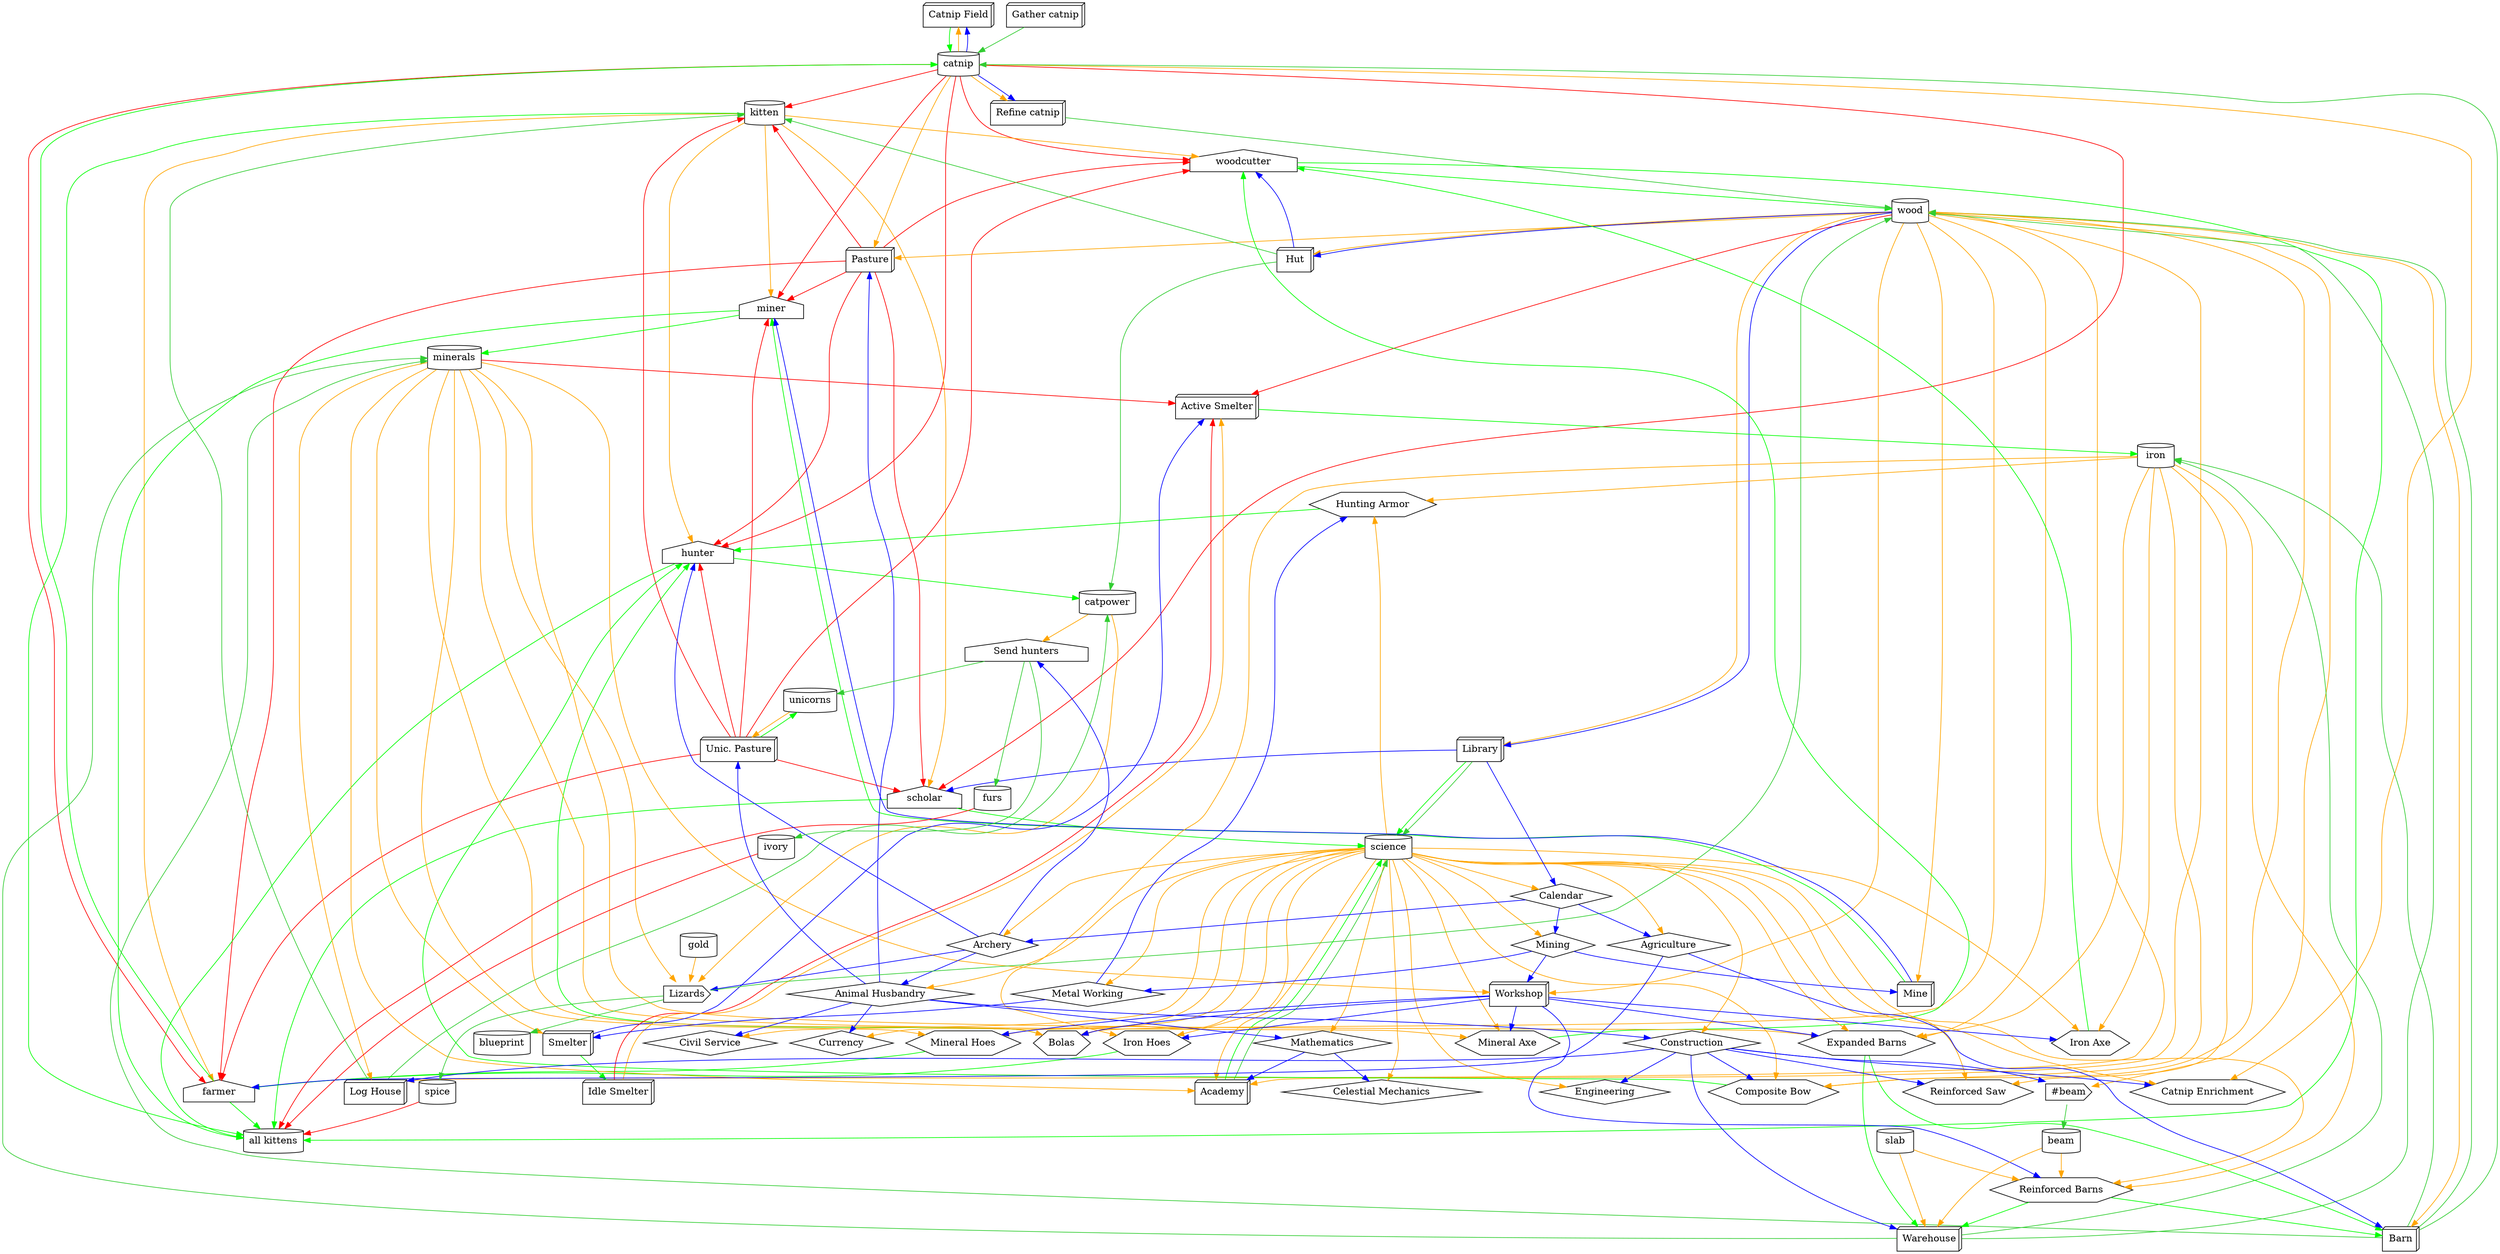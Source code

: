 digraph {
  "Catnip Field" -> "catnip" [color="green"];
  "catnip" -> "kitten" [color="red"];
  "Pasture" -> "kitten" [color="red"];
  "Unic. Pasture" -> "kitten" [color="red"];
  "catnip" -> "woodcutter" [color="red"];
  "Pasture" -> "woodcutter" [color="red"];
  "Unic. Pasture" -> "woodcutter" [color="red"];
  "catnip" -> "scholar" [color="red"];
  "Pasture" -> "scholar" [color="red"];
  "Unic. Pasture" -> "scholar" [color="red"];
  "catnip" -> "farmer" [color="red"];
  "Pasture" -> "farmer" [color="red"];
  "Unic. Pasture" -> "farmer" [color="red"];
  "catnip" -> "hunter" [color="red"];
  "Pasture" -> "hunter" [color="red"];
  "Unic. Pasture" -> "hunter" [color="red"];
  "catnip" -> "miner" [color="red"];
  "Pasture" -> "miner" [color="red"];
  "Unic. Pasture" -> "miner" [color="red"];
  "farmer" -> "catnip" [color="green"];
  "Mineral Hoes" -> "farmer" [color="green"];
  "Iron Hoes" -> "farmer" [color="green"];
  "Barn" -> "catnip" [color="limegreen"];
  "woodcutter" -> "wood" [color="green"];
  "Mineral Axe" -> "woodcutter" [color="green"];
  "Iron Axe" -> "woodcutter" [color="green"];
  "wood" -> "Active Smelter" [color="red"];
  "Barn" -> "wood" [color="limegreen"];
  "Expanded Barns" -> "Barn" [color="green"];
  "Reinforced Barns" -> "Barn" [color="green"];
  "Warehouse" -> "wood" [color="limegreen"];
  "Expanded Barns" -> "Warehouse" [color="green"];
  "Reinforced Barns" -> "Warehouse" [color="green"];
  "scholar" -> "science" [color="green"];
  "Library" -> "science" [color="green"];
  "Academy" -> "science" [color="green"];
  "Library" -> "science" [color="limegreen"];
  "Academy" -> "science" [color="limegreen"];
  "hunter" -> "catpower" [color="green"];
  "Bolas" -> "hunter" [color="green"];
  "Hunting Armor" -> "hunter" [color="green"];
  "Composite Bow" -> "hunter" [color="green"];
  "Hut" -> "catpower" [color="limegreen"];
  "Log House" -> "catpower" [color="limegreen"];
  "miner" -> "minerals" [color="green"];
  "Mine" -> "miner" [color="green"];
  "minerals" -> "Active Smelter" [color="red"];
  "Barn" -> "minerals" [color="limegreen"];
  "Warehouse" -> "minerals" [color="limegreen"];
  "Active Smelter" -> "iron" [color="green"];
  "Barn" -> "iron" [color="limegreen"];
  "Warehouse" -> "iron" [color="limegreen"];
  "kitten" -> "all kittens" [color="green"];
  "woodcutter" -> "all kittens" [color="green"];
  "scholar" -> "all kittens" [color="green"];
  "farmer" -> "all kittens" [color="green"];
  "hunter" -> "all kittens" [color="green"];
  "miner" -> "all kittens" [color="green"];
  "furs" -> "all kittens" [color="red"];
  "ivory" -> "all kittens" [color="red"];
  "spice" -> "all kittens" [color="red"];
  "Unic. Pasture" -> "unicorns" [color="green"];
  "Smelter" -> "Idle Smelter" [color="green"];
  "Idle Smelter" -> "Active Smelter" [color="red"];
  "Gather catnip" -> "catnip" [color="limegreen"];
  "catnip" -> "Refine catnip" [color="orange"];
  "Refine catnip" -> "wood" [color="limegreen"];
  "catnip" -> "Refine catnip" [color="blue"];
  "catnip" -> "Catnip Field" [color="orange"];
  "catnip" -> "Catnip Field" [color="blue"];
  "wood" -> "Hut" [color="orange"];
  "Hut" -> "kitten" [color="limegreen"];
  "wood" -> "Hut" [color="blue"];
  "wood" -> "Library" [color="orange"];
  "wood" -> "Library" [color="blue"];
  "wood" -> "Barn" [color="orange"];
  "Agriculture" -> "Barn" [color="blue"];
  "wood" -> "Mine" [color="orange"];
  "Mining" -> "Mine" [color="blue"];
  "wood" -> "Workshop" [color="orange"];
  "minerals" -> "Workshop" [color="orange"];
  "Mining" -> "Workshop" [color="blue"];
  "minerals" -> "Smelter" [color="orange"];
  "Metal Working" -> "Smelter" [color="blue"];
  "Idle Smelter" -> "Active Smelter" [color="orange"];
  "Smelter" -> "Active Smelter" [color="blue"];
  "catnip" -> "Pasture" [color="orange"];
  "wood" -> "Pasture" [color="orange"];
  "Animal Husbandry" -> "Pasture" [color="blue"];
  "unicorns" -> "Unic. Pasture" [color="orange"];
  "Animal Husbandry" -> "Unic. Pasture" [color="blue"];
  "wood" -> "Academy" [color="orange"];
  "minerals" -> "Academy" [color="orange"];
  "science" -> "Academy" [color="orange"];
  "Mathematics" -> "Academy" [color="blue"];
  "beam" -> "Warehouse" [color="orange"];
  "slab" -> "Warehouse" [color="orange"];
  "Construction" -> "Warehouse" [color="blue"];
  "wood" -> "Log House" [color="orange"];
  "minerals" -> "Log House" [color="orange"];
  "Log House" -> "kitten" [color="limegreen"];
  "Construction" -> "Log House" [color="blue"];
  "kitten" -> "woodcutter" [color="orange"];
  "Hut" -> "woodcutter" [color="blue"];
  "kitten" -> "scholar" [color="orange"];
  "Library" -> "scholar" [color="blue"];
  "kitten" -> "farmer" [color="orange"];
  "Agriculture" -> "farmer" [color="blue"];
  "kitten" -> "hunter" [color="orange"];
  "Archery" -> "hunter" [color="blue"];
  "kitten" -> "miner" [color="orange"];
  "Mine" -> "miner" [color="blue"];
  "catpower" -> "Send hunters" [color="orange"];
  "Send hunters" -> "furs" [color="limegreen"];
  "Send hunters" -> "ivory" [color="limegreen"];
  "Send hunters" -> "unicorns" [color="limegreen"];
  "Archery" -> "Send hunters" [color="blue"];
  "wood" -> "#beam" [color="orange"];
  "#beam" -> "beam" [color="limegreen"];
  "Construction" -> "#beam" [color="blue"];
  "catpower" -> "Lizards" [color="orange"];
  "gold" -> "Lizards" [color="orange"];
  "minerals" -> "Lizards" [color="orange"];
  "Lizards" -> "wood" [color="limegreen"];
  "Lizards" -> "blueprint" [color="limegreen"];
  "Lizards" -> "spice" [color="limegreen"];
  "Archery" -> "Lizards" [color="blue"];
  "science" -> "Calendar" [color="orange"];
  "Library" -> "Calendar" [color="blue"];
  "science" -> "Agriculture" [color="orange"];
  "Calendar" -> "Agriculture" [color="blue"];
  "science" -> "Archery" [color="orange"];
  "Calendar" -> "Archery" [color="blue"];
  "science" -> "Mining" [color="orange"];
  "Calendar" -> "Mining" [color="blue"];
  "science" -> "Animal Husbandry" [color="orange"];
  "Archery" -> "Animal Husbandry" [color="blue"];
  "science" -> "Metal Working" [color="orange"];
  "Mining" -> "Metal Working" [color="blue"];
  "science" -> "Civil Service" [color="orange"];
  "Animal Husbandry" -> "Civil Service" [color="blue"];
  "science" -> "Mathematics" [color="orange"];
  "Animal Husbandry" -> "Mathematics" [color="blue"];
  "science" -> "Construction" [color="orange"];
  "Animal Husbandry" -> "Construction" [color="blue"];
  "science" -> "Currency" [color="orange"];
  "Animal Husbandry" -> "Currency" [color="blue"];
  "science" -> "Celestial Mechanics" [color="orange"];
  "Mathematics" -> "Celestial Mechanics" [color="blue"];
  "science" -> "Engineering" [color="orange"];
  "Construction" -> "Engineering" [color="blue"];
  "minerals" -> "Mineral Hoes" [color="orange"];
  "science" -> "Mineral Hoes" [color="orange"];
  "Workshop" -> "Mineral Hoes" [color="blue"];
  "iron" -> "Iron Hoes" [color="orange"];
  "science" -> "Iron Hoes" [color="orange"];
  "Workshop" -> "Iron Hoes" [color="blue"];
  "minerals" -> "Mineral Axe" [color="orange"];
  "science" -> "Mineral Axe" [color="orange"];
  "Workshop" -> "Mineral Axe" [color="blue"];
  "iron" -> "Iron Axe" [color="orange"];
  "science" -> "Iron Axe" [color="orange"];
  "Workshop" -> "Iron Axe" [color="blue"];
  "wood" -> "Expanded Barns" [color="orange"];
  "minerals" -> "Expanded Barns" [color="orange"];
  "iron" -> "Expanded Barns" [color="orange"];
  "science" -> "Expanded Barns" [color="orange"];
  "Workshop" -> "Expanded Barns" [color="blue"];
  "iron" -> "Reinforced Barns" [color="orange"];
  "science" -> "Reinforced Barns" [color="orange"];
  "beam" -> "Reinforced Barns" [color="orange"];
  "slab" -> "Reinforced Barns" [color="orange"];
  "Workshop" -> "Reinforced Barns" [color="blue"];
  "wood" -> "Bolas" [color="orange"];
  "minerals" -> "Bolas" [color="orange"];
  "science" -> "Bolas" [color="orange"];
  "Workshop" -> "Bolas" [color="blue"];
  "iron" -> "Hunting Armor" [color="orange"];
  "science" -> "Hunting Armor" [color="orange"];
  "Metal Working" -> "Hunting Armor" [color="blue"];
  "iron" -> "Reinforced Saw" [color="orange"];
  "science" -> "Reinforced Saw" [color="orange"];
  "Construction" -> "Reinforced Saw" [color="blue"];
  "wood" -> "Composite Bow" [color="orange"];
  "iron" -> "Composite Bow" [color="orange"];
  "science" -> "Composite Bow" [color="orange"];
  "Construction" -> "Composite Bow" [color="blue"];
  "catnip" -> "Catnip Enrichment" [color="orange"];
  "science" -> "Catnip Enrichment" [color="orange"];
  "Construction" -> "Catnip Enrichment" [color="blue"];
  "catnip" [shape="cylinder"];
  "wood" [shape="cylinder"];
  "science" [shape="cylinder"];
  "catpower" [shape="cylinder"];
  "minerals" [shape="cylinder"];
  "iron" [shape="cylinder"];
  "gold" [shape="cylinder"];
  "kitten" [shape="cylinder"];
  "all kittens" [shape="cylinder"];
  "furs" [shape="cylinder"];
  "ivory" [shape="cylinder"];
  "spice" [shape="cylinder"];
  "beam" [shape="cylinder"];
  "slab" [shape="cylinder"];
  "unicorns" [shape="cylinder"];
  "blueprint" [shape="cylinder"];
  "Catnip Field" [shape="box3d"];
  "Hut" [shape="box3d"];
  "Library" [shape="box3d"];
  "Barn" [shape="box3d"];
  "Mine" [shape="box3d"];
  "Workshop" [shape="box3d"];
  "Smelter" [shape="box3d"];
  "Idle Smelter" [shape="box3d"];
  "Active Smelter" [shape="box3d"];
  "Pasture" [shape="box3d"];
  "Unic. Pasture" [shape="box3d"];
  "Academy" [shape="box3d"];
  "Warehouse" [shape="box3d"];
  "Log House" [shape="box3d"];
  "woodcutter" [shape="house"];
  "scholar" [shape="house"];
  "farmer" [shape="house"];
  "hunter" [shape="house"];
  "miner" [shape="house"];
  "Calendar" [shape="diamond"];
  "Agriculture" [shape="diamond"];
  "Archery" [shape="diamond"];
  "Mining" [shape="diamond"];
  "Animal Husbandry" [shape="diamond"];
  "Metal Working" [shape="diamond"];
  "Civil Service" [shape="diamond"];
  "Mathematics" [shape="diamond"];
  "Construction" [shape="diamond"];
  "Currency" [shape="diamond"];
  "Celestial Mechanics" [shape="diamond"];
  "Engineering" [shape="diamond"];
  "Mineral Hoes" [shape="hexagon"];
  "Iron Hoes" [shape="hexagon"];
  "Mineral Axe" [shape="hexagon"];
  "Iron Axe" [shape="hexagon"];
  "Expanded Barns" [shape="hexagon"];
  "Reinforced Barns" [shape="hexagon"];
  "Bolas" [shape="hexagon"];
  "Hunting Armor" [shape="hexagon"];
  "Reinforced Saw" [shape="hexagon"];
  "Composite Bow" [shape="hexagon"];
  "Catnip Enrichment" [shape="hexagon"];
  "Gather catnip" [shape="box3d"];
  "Refine catnip" [shape="box3d"];
  "Catnip Field" [shape="box3d"];
  "Hut" [shape="box3d"];
  "Library" [shape="box3d"];
  "Barn" [shape="box3d"];
  "Mine" [shape="box3d"];
  "Workshop" [shape="box3d"];
  "Smelter" [shape="box3d"];
  "Active Smelter" [shape="box3d"];
  "Pasture" [shape="box3d"];
  "Unic. Pasture" [shape="box3d"];
  "Academy" [shape="box3d"];
  "Warehouse" [shape="box3d"];
  "Log House" [shape="box3d"];
  "woodcutter" [shape="house"];
  "scholar" [shape="house"];
  "farmer" [shape="house"];
  "hunter" [shape="house"];
  "miner" [shape="house"];
  "Send hunters" [shape="house"];
  "#beam" [shape="cds"];
  "Lizards" [shape="cds"];
  "Calendar" [shape="diamond"];
  "Agriculture" [shape="diamond"];
  "Archery" [shape="diamond"];
  "Mining" [shape="diamond"];
  "Animal Husbandry" [shape="diamond"];
  "Metal Working" [shape="diamond"];
  "Civil Service" [shape="diamond"];
  "Mathematics" [shape="diamond"];
  "Construction" [shape="diamond"];
  "Currency" [shape="diamond"];
  "Celestial Mechanics" [shape="diamond"];
  "Engineering" [shape="diamond"];
  "Mineral Hoes" [shape="hexagon"];
  "Iron Hoes" [shape="hexagon"];
  "Mineral Axe" [shape="hexagon"];
  "Iron Axe" [shape="hexagon"];
  "Expanded Barns" [shape="hexagon"];
  "Reinforced Barns" [shape="hexagon"];
  "Bolas" [shape="hexagon"];
  "Hunting Armor" [shape="hexagon"];
  "Reinforced Saw" [shape="hexagon"];
  "Composite Bow" [shape="hexagon"];
  "Catnip Enrichment" [shape="hexagon"];
}
